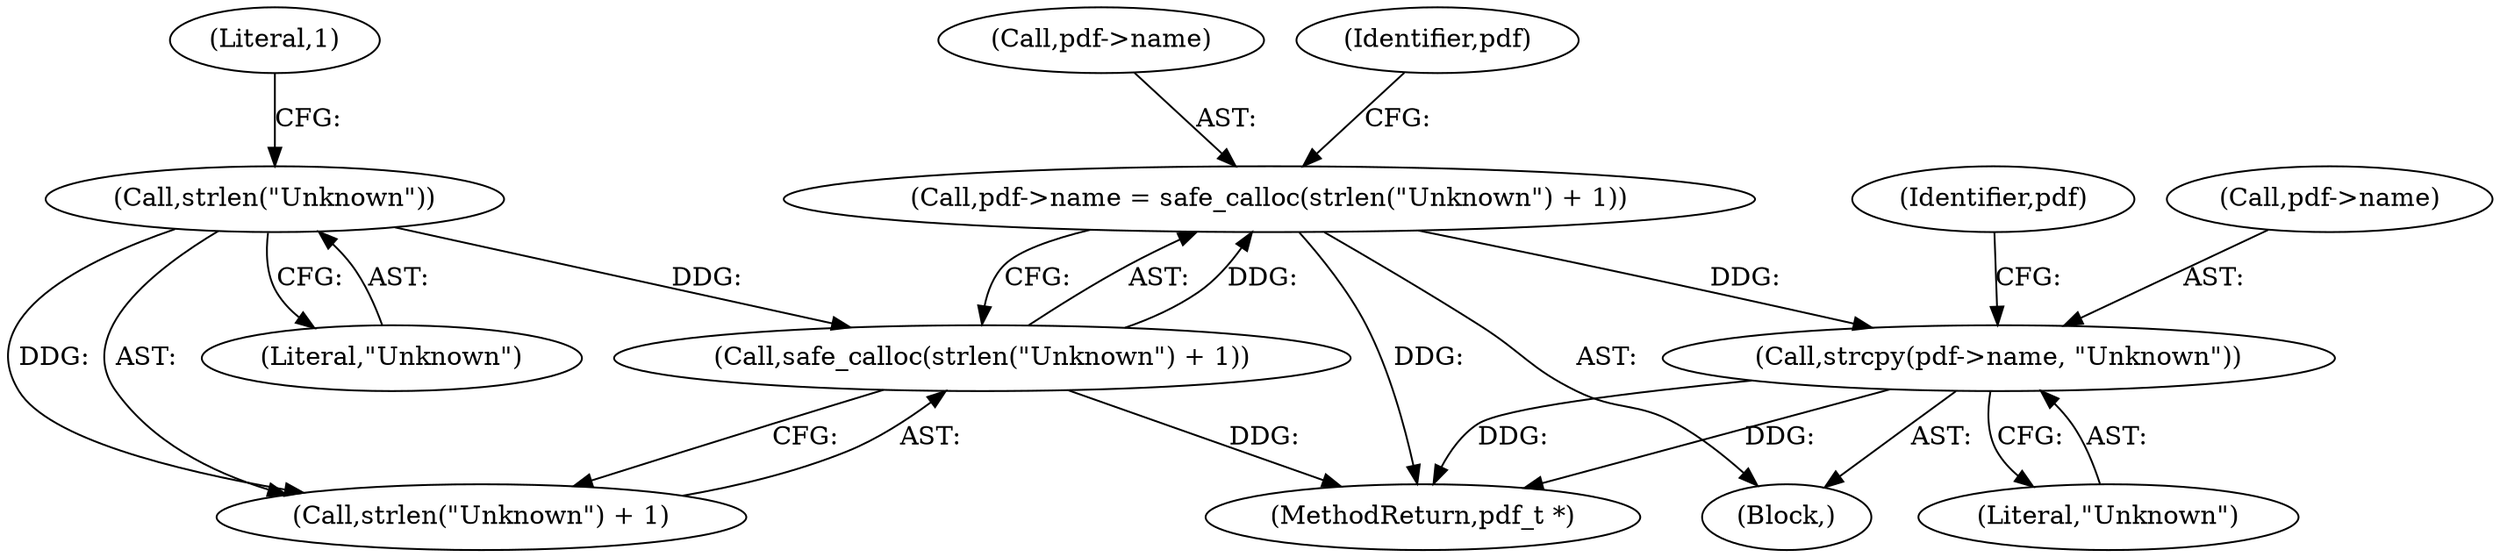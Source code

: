 digraph "0_pdfresurrect_0c4120fffa3dffe97b95c486a120eded82afe8a6_8@API" {
"1000143" [label="(Call,pdf->name = safe_calloc(strlen(\"Unknown\") + 1))"];
"1000147" [label="(Call,safe_calloc(strlen(\"Unknown\") + 1))"];
"1000149" [label="(Call,strlen(\"Unknown\"))"];
"1000152" [label="(Call,strcpy(pdf->name, \"Unknown\"))"];
"1000147" [label="(Call,safe_calloc(strlen(\"Unknown\") + 1))"];
"1000158" [label="(Identifier,pdf)"];
"1000153" [label="(Call,pdf->name)"];
"1000142" [label="(Block,)"];
"1000144" [label="(Call,pdf->name)"];
"1000149" [label="(Call,strlen(\"Unknown\"))"];
"1000150" [label="(Literal,\"Unknown\")"];
"1000151" [label="(Literal,1)"];
"1000159" [label="(MethodReturn,pdf_t *)"];
"1000156" [label="(Literal,\"Unknown\")"];
"1000148" [label="(Call,strlen(\"Unknown\") + 1)"];
"1000154" [label="(Identifier,pdf)"];
"1000143" [label="(Call,pdf->name = safe_calloc(strlen(\"Unknown\") + 1))"];
"1000152" [label="(Call,strcpy(pdf->name, \"Unknown\"))"];
"1000143" -> "1000142"  [label="AST: "];
"1000143" -> "1000147"  [label="CFG: "];
"1000144" -> "1000143"  [label="AST: "];
"1000147" -> "1000143"  [label="AST: "];
"1000154" -> "1000143"  [label="CFG: "];
"1000143" -> "1000159"  [label="DDG: "];
"1000147" -> "1000143"  [label="DDG: "];
"1000143" -> "1000152"  [label="DDG: "];
"1000147" -> "1000148"  [label="CFG: "];
"1000148" -> "1000147"  [label="AST: "];
"1000147" -> "1000159"  [label="DDG: "];
"1000149" -> "1000147"  [label="DDG: "];
"1000149" -> "1000148"  [label="AST: "];
"1000149" -> "1000150"  [label="CFG: "];
"1000150" -> "1000149"  [label="AST: "];
"1000151" -> "1000149"  [label="CFG: "];
"1000149" -> "1000148"  [label="DDG: "];
"1000152" -> "1000142"  [label="AST: "];
"1000152" -> "1000156"  [label="CFG: "];
"1000153" -> "1000152"  [label="AST: "];
"1000156" -> "1000152"  [label="AST: "];
"1000158" -> "1000152"  [label="CFG: "];
"1000152" -> "1000159"  [label="DDG: "];
"1000152" -> "1000159"  [label="DDG: "];
}
